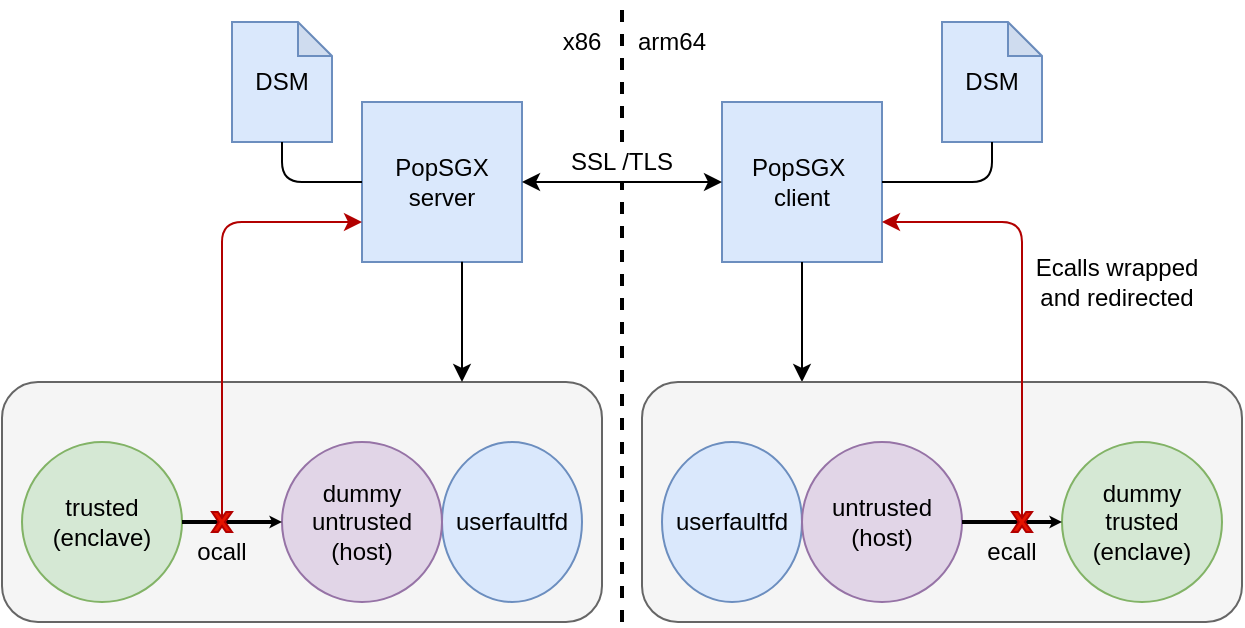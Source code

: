 <mxfile version="15.1.2" type="device"><diagram id="UZh_s2fm1XGrBak1MKTR" name="Page-1"><mxGraphModel dx="1090" dy="624" grid="1" gridSize="10" guides="1" tooltips="1" connect="1" arrows="1" fold="1" page="1" pageScale="1" pageWidth="850" pageHeight="1100" math="0" shadow="0"><root><mxCell id="0"/><mxCell id="1" parent="0"/><mxCell id="4MIfR0DKOwrBzGmhVdxu-35" value="" style="rounded=1;whiteSpace=wrap;html=1;fillColor=#f5f5f5;strokeColor=#666666;fontColor=#333333;" parent="1" vertex="1"><mxGeometry x="90" y="220" width="300" height="120" as="geometry"/></mxCell><mxCell id="4MIfR0DKOwrBzGmhVdxu-1" value="" style="endArrow=none;dashed=1;html=1;startArrow=none;strokeWidth=2;" parent="1" source="4MIfR0DKOwrBzGmhVdxu-4" edge="1"><mxGeometry width="50" height="50" relative="1" as="geometry"><mxPoint x="400" y="360" as="sourcePoint"/><mxPoint x="400" y="30" as="targetPoint"/></mxGeometry></mxCell><mxCell id="4MIfR0DKOwrBzGmhVdxu-2" value="PopSGX server" style="whiteSpace=wrap;html=1;aspect=fixed;fillColor=#dae8fc;strokeColor=#6c8ebf;" parent="1" vertex="1"><mxGeometry x="270" y="80" width="80" height="80" as="geometry"/></mxCell><mxCell id="4MIfR0DKOwrBzGmhVdxu-3" value="PopSGX&amp;nbsp; client" style="whiteSpace=wrap;html=1;aspect=fixed;fillColor=#dae8fc;strokeColor=#6c8ebf;" parent="1" vertex="1"><mxGeometry x="450" y="80" width="80" height="80" as="geometry"/></mxCell><mxCell id="4MIfR0DKOwrBzGmhVdxu-4" value="SSL /TLS" style="text;html=1;strokeColor=none;fillColor=none;align=center;verticalAlign=middle;whiteSpace=wrap;rounded=0;" parent="1" vertex="1"><mxGeometry x="350" y="100" width="100" height="20" as="geometry"/></mxCell><mxCell id="4MIfR0DKOwrBzGmhVdxu-5" value="" style="endArrow=none;dashed=1;html=1;strokeWidth=2;" parent="1" target="4MIfR0DKOwrBzGmhVdxu-4" edge="1"><mxGeometry width="50" height="50" relative="1" as="geometry"><mxPoint x="400" y="340" as="sourcePoint"/><mxPoint x="400" y="40" as="targetPoint"/></mxGeometry></mxCell><mxCell id="4MIfR0DKOwrBzGmhVdxu-6" value="" style="endArrow=classic;startArrow=classic;html=1;exitX=1;exitY=0.5;exitDx=0;exitDy=0;entryX=0;entryY=0.5;entryDx=0;entryDy=0;" parent="1" source="4MIfR0DKOwrBzGmhVdxu-2" target="4MIfR0DKOwrBzGmhVdxu-3" edge="1"><mxGeometry width="50" height="50" relative="1" as="geometry"><mxPoint x="370" y="280" as="sourcePoint"/><mxPoint x="440" y="160" as="targetPoint"/></mxGeometry></mxCell><mxCell id="4MIfR0DKOwrBzGmhVdxu-9" value="DSM " style="shape=note;whiteSpace=wrap;html=1;backgroundOutline=1;darkOpacity=0.05;size=17;fillColor=#dae8fc;strokeColor=#6c8ebf;" parent="1" vertex="1"><mxGeometry x="205" y="40" width="50" height="60" as="geometry"/></mxCell><mxCell id="4MIfR0DKOwrBzGmhVdxu-10" value="DSM " style="shape=note;whiteSpace=wrap;html=1;backgroundOutline=1;darkOpacity=0.05;size=17;fillColor=#dae8fc;strokeColor=#6c8ebf;" parent="1" vertex="1"><mxGeometry x="560" y="40" width="50" height="60" as="geometry"/></mxCell><mxCell id="4MIfR0DKOwrBzGmhVdxu-11" value="" style="endArrow=none;html=1;entryX=0;entryY=0.5;entryDx=0;entryDy=0;exitX=0.5;exitY=1;exitDx=0;exitDy=0;exitPerimeter=0;" parent="1" source="4MIfR0DKOwrBzGmhVdxu-9" target="4MIfR0DKOwrBzGmhVdxu-2" edge="1"><mxGeometry width="50" height="50" relative="1" as="geometry"><mxPoint x="160" y="120" as="sourcePoint"/><mxPoint x="420" y="230" as="targetPoint"/><Array as="points"><mxPoint x="230" y="120"/></Array></mxGeometry></mxCell><mxCell id="4MIfR0DKOwrBzGmhVdxu-15" value="x86" style="text;html=1;strokeColor=none;fillColor=none;align=center;verticalAlign=middle;whiteSpace=wrap;rounded=0;" parent="1" vertex="1"><mxGeometry x="360" y="40" width="40" height="20" as="geometry"/></mxCell><mxCell id="4MIfR0DKOwrBzGmhVdxu-16" value="arm64" style="text;html=1;strokeColor=none;fillColor=none;align=center;verticalAlign=middle;whiteSpace=wrap;rounded=0;" parent="1" vertex="1"><mxGeometry x="405" y="40" width="40" height="20" as="geometry"/></mxCell><mxCell id="4MIfR0DKOwrBzGmhVdxu-17" value="" style="endArrow=classic;html=1;exitX=0.625;exitY=0.999;exitDx=0;exitDy=0;exitPerimeter=0;" parent="1" source="4MIfR0DKOwrBzGmhVdxu-2" edge="1"><mxGeometry width="50" height="50" relative="1" as="geometry"><mxPoint x="370" y="280" as="sourcePoint"/><mxPoint x="320" y="220" as="targetPoint"/></mxGeometry></mxCell><mxCell id="4MIfR0DKOwrBzGmhVdxu-18" value="" style="endArrow=classic;html=1;exitX=0.5;exitY=1;exitDx=0;exitDy=0;" parent="1" source="4MIfR0DKOwrBzGmhVdxu-3" edge="1"><mxGeometry width="50" height="50" relative="1" as="geometry"><mxPoint x="330" y="169.92" as="sourcePoint"/><mxPoint x="490" y="220" as="targetPoint"/></mxGeometry></mxCell><mxCell id="4MIfR0DKOwrBzGmhVdxu-21" value="" style="rounded=1;whiteSpace=wrap;html=1;fillColor=#f5f5f5;strokeColor=#666666;fontColor=#333333;" parent="1" vertex="1"><mxGeometry x="410" y="220" width="300" height="120" as="geometry"/></mxCell><mxCell id="4MIfR0DKOwrBzGmhVdxu-29" value="userfaultfd" style="ellipse;whiteSpace=wrap;html=1;fillColor=#dae8fc;strokeColor=#6c8ebf;" parent="1" vertex="1"><mxGeometry x="310" y="250" width="70" height="80" as="geometry"/></mxCell><mxCell id="4MIfR0DKOwrBzGmhVdxu-30" value="userfaultfd" style="ellipse;whiteSpace=wrap;html=1;fillColor=#dae8fc;strokeColor=#6c8ebf;" parent="1" vertex="1"><mxGeometry x="420" y="250" width="70" height="80" as="geometry"/></mxCell><mxCell id="4MIfR0DKOwrBzGmhVdxu-31" value="dummy untrusted (host)" style="ellipse;whiteSpace=wrap;html=1;aspect=fixed;fillColor=#e1d5e7;strokeColor=#9673a6;" parent="1" vertex="1"><mxGeometry x="230" y="250" width="80" height="80" as="geometry"/></mxCell><mxCell id="4MIfR0DKOwrBzGmhVdxu-32" value="untrusted (host)" style="ellipse;whiteSpace=wrap;html=1;aspect=fixed;fillColor=#e1d5e7;strokeColor=#9673a6;" parent="1" vertex="1"><mxGeometry x="490" y="250" width="80" height="80" as="geometry"/></mxCell><mxCell id="4MIfR0DKOwrBzGmhVdxu-33" value="dummy trusted (enclave)" style="ellipse;whiteSpace=wrap;html=1;aspect=fixed;fillColor=#d5e8d4;strokeColor=#82b366;" parent="1" vertex="1"><mxGeometry x="620" y="250" width="80" height="80" as="geometry"/></mxCell><mxCell id="4MIfR0DKOwrBzGmhVdxu-34" value="trusted (enclave)" style="ellipse;whiteSpace=wrap;html=1;aspect=fixed;fillColor=#d5e8d4;strokeColor=#82b366;" parent="1" vertex="1"><mxGeometry x="100" y="250" width="80" height="80" as="geometry"/></mxCell><mxCell id="4MIfR0DKOwrBzGmhVdxu-39" value="" style="endArrow=classic;html=1;endSize=0;strokeWidth=2;exitX=1;exitY=0.5;exitDx=0;exitDy=0;entryX=0;entryY=0.5;entryDx=0;entryDy=0;" parent="1" source="4MIfR0DKOwrBzGmhVdxu-34" target="4MIfR0DKOwrBzGmhVdxu-31" edge="1"><mxGeometry width="50" height="50" relative="1" as="geometry"><mxPoint x="580" y="300.0" as="sourcePoint"/><mxPoint x="320" y="380" as="targetPoint"/></mxGeometry></mxCell><mxCell id="4MIfR0DKOwrBzGmhVdxu-40" value="ocall" style="text;html=1;strokeColor=none;fillColor=none;align=center;verticalAlign=middle;whiteSpace=wrap;rounded=0;" parent="1" vertex="1"><mxGeometry x="180" y="295" width="40" height="20" as="geometry"/></mxCell><mxCell id="4MIfR0DKOwrBzGmhVdxu-41" value="ecall" style="text;html=1;strokeColor=none;fillColor=none;align=center;verticalAlign=middle;whiteSpace=wrap;rounded=0;" parent="1" vertex="1"><mxGeometry x="575" y="295" width="40" height="20" as="geometry"/></mxCell><mxCell id="4MIfR0DKOwrBzGmhVdxu-44" value="" style="endArrow=none;html=1;endSize=0;strokeWidth=1;entryX=0.5;entryY=1;entryDx=0;entryDy=0;entryPerimeter=0;exitX=1;exitY=0.5;exitDx=0;exitDy=0;" parent="1" source="4MIfR0DKOwrBzGmhVdxu-3" target="4MIfR0DKOwrBzGmhVdxu-10" edge="1"><mxGeometry width="50" height="50" relative="1" as="geometry"><mxPoint x="370" y="280" as="sourcePoint"/><mxPoint x="420" y="230" as="targetPoint"/><Array as="points"><mxPoint x="585" y="120"/></Array></mxGeometry></mxCell><mxCell id="4MIfR0DKOwrBzGmhVdxu-45" value="" style="endArrow=classic;html=1;endSize=6;strokeWidth=1;entryX=0;entryY=0.75;entryDx=0;entryDy=0;fillColor=#e51400;strokeColor=#B20000;" parent="1" target="4MIfR0DKOwrBzGmhVdxu-2" edge="1"><mxGeometry width="50" height="50" relative="1" as="geometry"><mxPoint x="200" y="290" as="sourcePoint"/><mxPoint x="420" y="230" as="targetPoint"/><Array as="points"><mxPoint x="200" y="140"/></Array></mxGeometry></mxCell><mxCell id="4MIfR0DKOwrBzGmhVdxu-46" value="" style="endArrow=classic;html=1;endSize=6;strokeWidth=1;entryX=1;entryY=0.75;entryDx=0;entryDy=0;fillColor=#e51400;strokeColor=#B20000;" parent="1" target="4MIfR0DKOwrBzGmhVdxu-3" edge="1"><mxGeometry width="50" height="50" relative="1" as="geometry"><mxPoint x="600" y="292" as="sourcePoint"/><mxPoint x="280" y="150" as="targetPoint"/><Array as="points"><mxPoint x="600" y="140"/></Array></mxGeometry></mxCell><mxCell id="4MIfR0DKOwrBzGmhVdxu-43" value="" style="verticalLabelPosition=bottom;verticalAlign=top;html=1;shape=mxgraph.basic.x;fillColor=#e51400;strokeColor=#B20000;fontColor=#ffffff;" parent="1" vertex="1"><mxGeometry x="195" y="285" width="10" height="10" as="geometry"/></mxCell><mxCell id="4MIfR0DKOwrBzGmhVdxu-49" value="" style="endArrow=none;html=1;endSize=0;strokeWidth=2;" parent="1" edge="1"><mxGeometry width="50" height="50" relative="1" as="geometry"><mxPoint x="570" y="290" as="sourcePoint"/><mxPoint x="610" y="290" as="targetPoint"/><Array as="points"/></mxGeometry></mxCell><mxCell id="4MIfR0DKOwrBzGmhVdxu-37" value="" style="endArrow=classic;html=1;endSize=0;entryX=0;entryY=0.5;entryDx=0;entryDy=0;strokeWidth=2;startArrow=none;" parent="1" target="4MIfR0DKOwrBzGmhVdxu-33" edge="1"><mxGeometry width="50" height="50" relative="1" as="geometry"><mxPoint x="605" y="290" as="sourcePoint"/><mxPoint x="420" y="230" as="targetPoint"/><Array as="points"/></mxGeometry></mxCell><mxCell id="4MIfR0DKOwrBzGmhVdxu-51" value="" style="verticalLabelPosition=bottom;verticalAlign=top;html=1;shape=mxgraph.basic.x;fillColor=#e51400;strokeColor=#B20000;fontColor=#ffffff;" parent="1" vertex="1"><mxGeometry x="595" y="285" width="10" height="10" as="geometry"/></mxCell><mxCell id="kSzn9bjpIxrt4H-oOMV9-1" value="Ecalls wrapped and redirected" style="text;html=1;strokeColor=none;fillColor=none;align=center;verticalAlign=middle;whiteSpace=wrap;rounded=0;" vertex="1" parent="1"><mxGeometry x="605" y="160" width="85" height="20" as="geometry"/></mxCell></root></mxGraphModel></diagram></mxfile>